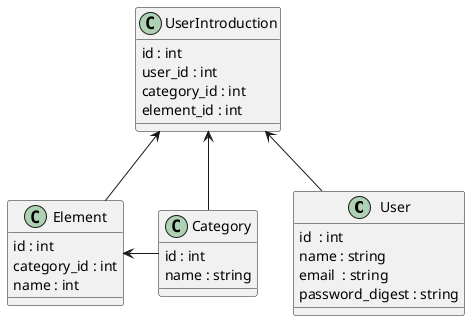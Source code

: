@startuml

class User {
  id  : int
  name : string
  email  : string
  password_digest : string
}
class UserIntroduction {
  id : int
  user_id : int
  category_id : int
  element_id : int
}
class Category {
  id : int
  name : string
}

class Element {
  id : int
  category_id : int
  name : int
}

UserIntroduction  <--  User 
UserIntroduction  <--  Element
UserIntroduction  <--  Category
Element  <-r-  Category

@enduml
